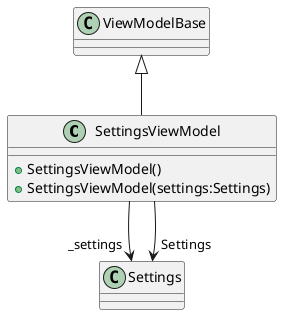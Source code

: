 @startuml
class SettingsViewModel {
    + SettingsViewModel()
    + SettingsViewModel(settings:Settings)
}
ViewModelBase <|-- SettingsViewModel
SettingsViewModel --> "_settings" Settings
SettingsViewModel --> "Settings" Settings
@enduml
